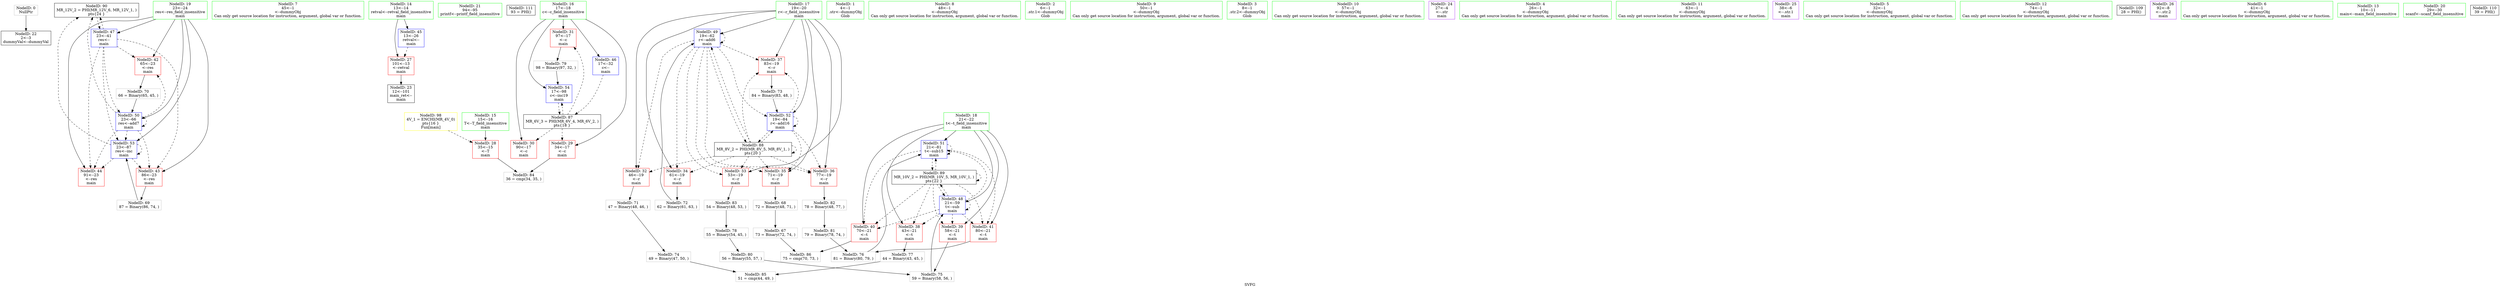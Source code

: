 digraph "SVFG" {
	label="SVFG";

	Node0x55a20394ed60 [shape=record,color=grey,label="{NodeID: 0\nNullPtr}"];
	Node0x55a20394ed60 -> Node0x55a203962f00[style=solid];
	Node0x55a20396bf00 [shape=record,color=black,label="{NodeID: 90\nMR_12V_2 = PHI(MR_12V_6, MR_12V_1, )\npts\{24 \}\n}"];
	Node0x55a20396bf00 -> Node0x55a203964380[style=dashed];
	Node0x55a203961e10 [shape=record,color=green,label="{NodeID: 7\n45\<--1\n\<--dummyObj\nCan only get source location for instruction, argument, global var or function.}"];
	Node0x55a203962890 [shape=record,color=green,label="{NodeID: 14\n13\<--14\nretval\<--retval_field_insensitive\nmain\n}"];
	Node0x55a203962890 -> Node0x55a203963340[style=solid];
	Node0x55a203962890 -> Node0x55a2039641e0[style=solid];
	Node0x55a203962e00 [shape=record,color=green,label="{NodeID: 21\n94\<--95\nprintf\<--printf_field_insensitive\n}"];
	Node0x55a2039749a0 [shape=record,color=black,label="{NodeID: 111\n93 = PHI()\n}"];
	Node0x55a203963410 [shape=record,color=red,label="{NodeID: 28\n35\<--15\n\<--T\nmain\n}"];
	Node0x55a203963410 -> Node0x55a203967c90[style=solid];
	Node0x55a2039639c0 [shape=record,color=red,label="{NodeID: 35\n71\<--19\n\<--r\nmain\n}"];
	Node0x55a2039639c0 -> Node0x55a203966490[style=solid];
	Node0x55a203963f70 [shape=record,color=red,label="{NodeID: 42\n65\<--23\n\<--res\nmain\n}"];
	Node0x55a203963f70 -> Node0x55a203966790[style=solid];
	Node0x55a203964d30 [shape=record,color=blue,label="{NodeID: 49\n19\<--62\nr\<--add6\nmain\n}"];
	Node0x55a203964d30 -> Node0x55a203963750[style=dashed];
	Node0x55a203964d30 -> Node0x55a203963820[style=dashed];
	Node0x55a203964d30 -> Node0x55a2039638f0[style=dashed];
	Node0x55a203964d30 -> Node0x55a2039639c0[style=dashed];
	Node0x55a203964d30 -> Node0x55a203963a90[style=dashed];
	Node0x55a203964d30 -> Node0x55a203963b60[style=dashed];
	Node0x55a203964d30 -> Node0x55a203964d30[style=dashed];
	Node0x55a203964d30 -> Node0x55a203964fa0[style=dashed];
	Node0x55a203964d30 -> Node0x55a20396b500[style=dashed];
	Node0x55a203966790 [shape=record,color=grey,label="{NodeID: 70\n66 = Binary(65, 45, )\n}"];
	Node0x55a203966790 -> Node0x55a203964e00[style=solid];
	Node0x55a203967210 [shape=record,color=grey,label="{NodeID: 77\n44 = Binary(43, 45, )\n}"];
	Node0x55a203967210 -> Node0x55a203967e10[style=solid];
	Node0x55a203967c90 [shape=record,color=grey,label="{NodeID: 84\n36 = cmp(34, 35, )\n}"];
	Node0x55a20394e150 [shape=record,color=green,label="{NodeID: 1\n4\<--1\n.str\<--dummyObj\nGlob }"];
	Node0x55a203961ea0 [shape=record,color=green,label="{NodeID: 8\n48\<--1\n\<--dummyObj\nCan only get source location for instruction, argument, global var or function.}"];
	Node0x55a203964a60 [shape=record,color=yellow,style=double,label="{NodeID: 98\n4V_1 = ENCHI(MR_4V_0)\npts\{16 \}\nFun[main]}"];
	Node0x55a203964a60 -> Node0x55a203963410[style=dashed];
	Node0x55a203962920 [shape=record,color=green,label="{NodeID: 15\n15\<--16\nT\<--T_field_insensitive\nmain\n}"];
	Node0x55a203962920 -> Node0x55a203963410[style=solid];
	Node0x55a203962f00 [shape=record,color=black,label="{NodeID: 22\n2\<--3\ndummyVal\<--dummyVal\n}"];
	Node0x55a2039634e0 [shape=record,color=red,label="{NodeID: 29\n34\<--17\n\<--c\nmain\n}"];
	Node0x55a2039634e0 -> Node0x55a203967c90[style=solid];
	Node0x55a203963a90 [shape=record,color=red,label="{NodeID: 36\n77\<--19\n\<--r\nmain\n}"];
	Node0x55a203963a90 -> Node0x55a203967990[style=solid];
	Node0x55a203964040 [shape=record,color=red,label="{NodeID: 43\n86\<--23\n\<--res\nmain\n}"];
	Node0x55a203964040 -> Node0x55a203966610[style=solid];
	Node0x55a203964e00 [shape=record,color=blue,label="{NodeID: 50\n23\<--66\nres\<--add7\nmain\n}"];
	Node0x55a203964e00 -> Node0x55a203963f70[style=dashed];
	Node0x55a203964e00 -> Node0x55a203964040[style=dashed];
	Node0x55a203964e00 -> Node0x55a203964110[style=dashed];
	Node0x55a203964e00 -> Node0x55a203964e00[style=dashed];
	Node0x55a203964e00 -> Node0x55a203965070[style=dashed];
	Node0x55a203964e00 -> Node0x55a20396bf00[style=dashed];
	Node0x55a203966910 [shape=record,color=grey,label="{NodeID: 71\n47 = Binary(48, 46, )\n}"];
	Node0x55a203966910 -> Node0x55a203966d90[style=solid];
	Node0x55a203967390 [shape=record,color=grey,label="{NodeID: 78\n55 = Binary(54, 45, )\n}"];
	Node0x55a203967390 -> Node0x55a203967690[style=solid];
	Node0x55a203967e10 [shape=record,color=grey,label="{NodeID: 85\n51 = cmp(44, 49, )\n}"];
	Node0x55a20394e030 [shape=record,color=green,label="{NodeID: 2\n6\<--1\n.str.1\<--dummyObj\nGlob }"];
	Node0x55a203961f30 [shape=record,color=green,label="{NodeID: 9\n50\<--1\n\<--dummyObj\nCan only get source location for instruction, argument, global var or function.}"];
	Node0x55a2039629f0 [shape=record,color=green,label="{NodeID: 16\n17\<--18\nc\<--c_field_insensitive\nmain\n}"];
	Node0x55a2039629f0 -> Node0x55a2039634e0[style=solid];
	Node0x55a2039629f0 -> Node0x55a2039635b0[style=solid];
	Node0x55a2039629f0 -> Node0x55a203963680[style=solid];
	Node0x55a2039629f0 -> Node0x55a2039642b0[style=solid];
	Node0x55a2039629f0 -> Node0x55a203965140[style=solid];
	Node0x55a203963000 [shape=record,color=black,label="{NodeID: 23\n12\<--101\nmain_ret\<--\nmain\n}"];
	Node0x55a2039635b0 [shape=record,color=red,label="{NodeID: 30\n90\<--17\n\<--c\nmain\n}"];
	Node0x55a203963b60 [shape=record,color=red,label="{NodeID: 37\n83\<--19\n\<--r\nmain\n}"];
	Node0x55a203963b60 -> Node0x55a203966c10[style=solid];
	Node0x55a203964110 [shape=record,color=red,label="{NodeID: 44\n91\<--23\n\<--res\nmain\n}"];
	Node0x55a203964ed0 [shape=record,color=blue,label="{NodeID: 51\n21\<--81\nt\<--sub15\nmain\n}"];
	Node0x55a203964ed0 -> Node0x55a203963dd0[style=dashed];
	Node0x55a203964ed0 -> Node0x55a203963ea0[style=dashed];
	Node0x55a203964ed0 -> Node0x55a203964ed0[style=dashed];
	Node0x55a203964ed0 -> Node0x55a20396ba00[style=dashed];
	Node0x55a203966a90 [shape=record,color=grey,label="{NodeID: 72\n62 = Binary(61, 63, )\n}"];
	Node0x55a203966a90 -> Node0x55a203964d30[style=solid];
	Node0x55a203967510 [shape=record,color=grey,label="{NodeID: 79\n98 = Binary(97, 32, )\n}"];
	Node0x55a203967510 -> Node0x55a203965140[style=solid];
	Node0x55a203967f90 [shape=record,color=grey,label="{NodeID: 86\n75 = cmp(70, 73, )\n}"];
	Node0x55a20394dc20 [shape=record,color=green,label="{NodeID: 3\n8\<--1\n.str.2\<--dummyObj\nGlob }"];
	Node0x55a20394edf0 [shape=record,color=green,label="{NodeID: 10\n57\<--1\n\<--dummyObj\nCan only get source location for instruction, argument, global var or function.}"];
	Node0x55a203962ac0 [shape=record,color=green,label="{NodeID: 17\n19\<--20\nr\<--r_field_insensitive\nmain\n}"];
	Node0x55a203962ac0 -> Node0x55a203963750[style=solid];
	Node0x55a203962ac0 -> Node0x55a203963820[style=solid];
	Node0x55a203962ac0 -> Node0x55a2039638f0[style=solid];
	Node0x55a203962ac0 -> Node0x55a2039639c0[style=solid];
	Node0x55a203962ac0 -> Node0x55a203963a90[style=solid];
	Node0x55a203962ac0 -> Node0x55a203963b60[style=solid];
	Node0x55a203962ac0 -> Node0x55a203964d30[style=solid];
	Node0x55a203962ac0 -> Node0x55a203964fa0[style=solid];
	Node0x55a2039630d0 [shape=record,color=purple,label="{NodeID: 24\n27\<--4\n\<--.str\nmain\n}"];
	Node0x55a203963680 [shape=record,color=red,label="{NodeID: 31\n97\<--17\n\<--c\nmain\n}"];
	Node0x55a203963680 -> Node0x55a203967510[style=solid];
	Node0x55a203963c30 [shape=record,color=red,label="{NodeID: 38\n43\<--21\n\<--t\nmain\n}"];
	Node0x55a203963c30 -> Node0x55a203967210[style=solid];
	Node0x55a2039641e0 [shape=record,color=blue,label="{NodeID: 45\n13\<--26\nretval\<--\nmain\n}"];
	Node0x55a2039641e0 -> Node0x55a203963340[style=dashed];
	Node0x55a203964fa0 [shape=record,color=blue,label="{NodeID: 52\n19\<--84\nr\<--add16\nmain\n}"];
	Node0x55a203964fa0 -> Node0x55a2039639c0[style=dashed];
	Node0x55a203964fa0 -> Node0x55a203963a90[style=dashed];
	Node0x55a203964fa0 -> Node0x55a203963b60[style=dashed];
	Node0x55a203964fa0 -> Node0x55a203964fa0[style=dashed];
	Node0x55a203964fa0 -> Node0x55a20396b500[style=dashed];
	Node0x55a203966c10 [shape=record,color=grey,label="{NodeID: 73\n84 = Binary(83, 48, )\n}"];
	Node0x55a203966c10 -> Node0x55a203964fa0[style=solid];
	Node0x55a203967690 [shape=record,color=grey,label="{NodeID: 80\n56 = Binary(55, 57, )\n}"];
	Node0x55a203967690 -> Node0x55a203966f10[style=solid];
	Node0x55a20396b000 [shape=record,color=black,label="{NodeID: 87\nMR_6V_3 = PHI(MR_6V_4, MR_6V_2, )\npts\{18 \}\n}"];
	Node0x55a20396b000 -> Node0x55a2039634e0[style=dashed];
	Node0x55a20396b000 -> Node0x55a2039635b0[style=dashed];
	Node0x55a20396b000 -> Node0x55a203963680[style=dashed];
	Node0x55a20396b000 -> Node0x55a203965140[style=dashed];
	Node0x55a20394dad0 [shape=record,color=green,label="{NodeID: 4\n26\<--1\n\<--dummyObj\nCan only get source location for instruction, argument, global var or function.}"];
	Node0x55a20394eec0 [shape=record,color=green,label="{NodeID: 11\n63\<--1\n\<--dummyObj\nCan only get source location for instruction, argument, global var or function.}"];
	Node0x55a203962b90 [shape=record,color=green,label="{NodeID: 18\n21\<--22\nt\<--t_field_insensitive\nmain\n}"];
	Node0x55a203962b90 -> Node0x55a203963c30[style=solid];
	Node0x55a203962b90 -> Node0x55a203963d00[style=solid];
	Node0x55a203962b90 -> Node0x55a203963dd0[style=solid];
	Node0x55a203962b90 -> Node0x55a203963ea0[style=solid];
	Node0x55a203962b90 -> Node0x55a203964c60[style=solid];
	Node0x55a203962b90 -> Node0x55a203964ed0[style=solid];
	Node0x55a2039631a0 [shape=record,color=purple,label="{NodeID: 25\n38\<--6\n\<--.str.1\nmain\n}"];
	Node0x55a203963750 [shape=record,color=red,label="{NodeID: 32\n46\<--19\n\<--r\nmain\n}"];
	Node0x55a203963750 -> Node0x55a203966910[style=solid];
	Node0x55a203963d00 [shape=record,color=red,label="{NodeID: 39\n58\<--21\n\<--t\nmain\n}"];
	Node0x55a203963d00 -> Node0x55a203966f10[style=solid];
	Node0x55a2039642b0 [shape=record,color=blue,label="{NodeID: 46\n17\<--32\nc\<--\nmain\n}"];
	Node0x55a2039642b0 -> Node0x55a20396b000[style=dashed];
	Node0x55a203965070 [shape=record,color=blue,label="{NodeID: 53\n23\<--87\nres\<--inc\nmain\n}"];
	Node0x55a203965070 -> Node0x55a203964040[style=dashed];
	Node0x55a203965070 -> Node0x55a203964110[style=dashed];
	Node0x55a203965070 -> Node0x55a203965070[style=dashed];
	Node0x55a203965070 -> Node0x55a20396bf00[style=dashed];
	Node0x55a203966310 [shape=record,color=grey,label="{NodeID: 67\n73 = Binary(72, 74, )\n}"];
	Node0x55a203966310 -> Node0x55a203967f90[style=solid];
	Node0x55a203966d90 [shape=record,color=grey,label="{NodeID: 74\n49 = Binary(47, 50, )\n}"];
	Node0x55a203966d90 -> Node0x55a203967e10[style=solid];
	Node0x55a203967810 [shape=record,color=grey,label="{NodeID: 81\n79 = Binary(78, 74, )\n}"];
	Node0x55a203967810 -> Node0x55a203967090[style=solid];
	Node0x55a20396b500 [shape=record,color=black,label="{NodeID: 88\nMR_8V_2 = PHI(MR_8V_5, MR_8V_1, )\npts\{20 \}\n}"];
	Node0x55a20396b500 -> Node0x55a203963750[style=dashed];
	Node0x55a20396b500 -> Node0x55a203963820[style=dashed];
	Node0x55a20396b500 -> Node0x55a2039638f0[style=dashed];
	Node0x55a20396b500 -> Node0x55a2039639c0[style=dashed];
	Node0x55a20396b500 -> Node0x55a203963a90[style=dashed];
	Node0x55a20396b500 -> Node0x55a203963b60[style=dashed];
	Node0x55a20396b500 -> Node0x55a203964d30[style=dashed];
	Node0x55a20396b500 -> Node0x55a203964fa0[style=dashed];
	Node0x55a20396b500 -> Node0x55a20396b500[style=dashed];
	Node0x55a203961ad0 [shape=record,color=green,label="{NodeID: 5\n32\<--1\n\<--dummyObj\nCan only get source location for instruction, argument, global var or function.}"];
	Node0x55a20394ef90 [shape=record,color=green,label="{NodeID: 12\n74\<--1\n\<--dummyObj\nCan only get source location for instruction, argument, global var or function.}"];
	Node0x55a203962c60 [shape=record,color=green,label="{NodeID: 19\n23\<--24\nres\<--res_field_insensitive\nmain\n}"];
	Node0x55a203962c60 -> Node0x55a203963f70[style=solid];
	Node0x55a203962c60 -> Node0x55a203964040[style=solid];
	Node0x55a203962c60 -> Node0x55a203964110[style=solid];
	Node0x55a203962c60 -> Node0x55a203964380[style=solid];
	Node0x55a203962c60 -> Node0x55a203964e00[style=solid];
	Node0x55a203962c60 -> Node0x55a203965070[style=solid];
	Node0x55a2038497a0 [shape=record,color=black,label="{NodeID: 109\n28 = PHI()\n}"];
	Node0x55a203963270 [shape=record,color=purple,label="{NodeID: 26\n92\<--8\n\<--.str.2\nmain\n}"];
	Node0x55a203963820 [shape=record,color=red,label="{NodeID: 33\n53\<--19\n\<--r\nmain\n}"];
	Node0x55a203963820 -> Node0x55a203967b10[style=solid];
	Node0x55a203963dd0 [shape=record,color=red,label="{NodeID: 40\n70\<--21\n\<--t\nmain\n}"];
	Node0x55a203963dd0 -> Node0x55a203967f90[style=solid];
	Node0x55a203964380 [shape=record,color=blue,label="{NodeID: 47\n23\<--41\nres\<--\nmain\n}"];
	Node0x55a203964380 -> Node0x55a203963f70[style=dashed];
	Node0x55a203964380 -> Node0x55a203964040[style=dashed];
	Node0x55a203964380 -> Node0x55a203964110[style=dashed];
	Node0x55a203964380 -> Node0x55a203964e00[style=dashed];
	Node0x55a203964380 -> Node0x55a203965070[style=dashed];
	Node0x55a203964380 -> Node0x55a20396bf00[style=dashed];
	Node0x55a203965140 [shape=record,color=blue,label="{NodeID: 54\n17\<--98\nc\<--inc19\nmain\n}"];
	Node0x55a203965140 -> Node0x55a20396b000[style=dashed];
	Node0x55a203966490 [shape=record,color=grey,label="{NodeID: 68\n72 = Binary(48, 71, )\n}"];
	Node0x55a203966490 -> Node0x55a203966310[style=solid];
	Node0x55a203966f10 [shape=record,color=grey,label="{NodeID: 75\n59 = Binary(58, 56, )\n}"];
	Node0x55a203966f10 -> Node0x55a203964c60[style=solid];
	Node0x55a203967990 [shape=record,color=grey,label="{NodeID: 82\n78 = Binary(48, 77, )\n}"];
	Node0x55a203967990 -> Node0x55a203967810[style=solid];
	Node0x55a20396ba00 [shape=record,color=black,label="{NodeID: 89\nMR_10V_2 = PHI(MR_10V_5, MR_10V_1, )\npts\{22 \}\n}"];
	Node0x55a20396ba00 -> Node0x55a203963c30[style=dashed];
	Node0x55a20396ba00 -> Node0x55a203963d00[style=dashed];
	Node0x55a20396ba00 -> Node0x55a203963dd0[style=dashed];
	Node0x55a20396ba00 -> Node0x55a203963ea0[style=dashed];
	Node0x55a20396ba00 -> Node0x55a203964c60[style=dashed];
	Node0x55a20396ba00 -> Node0x55a203964ed0[style=dashed];
	Node0x55a20396ba00 -> Node0x55a20396ba00[style=dashed];
	Node0x55a203961b60 [shape=record,color=green,label="{NodeID: 6\n41\<--1\n\<--dummyObj\nCan only get source location for instruction, argument, global var or function.}"];
	Node0x55a203962800 [shape=record,color=green,label="{NodeID: 13\n10\<--11\nmain\<--main_field_insensitive\n}"];
	Node0x55a203962d30 [shape=record,color=green,label="{NodeID: 20\n29\<--30\nscanf\<--scanf_field_insensitive\n}"];
	Node0x55a2039748a0 [shape=record,color=black,label="{NodeID: 110\n39 = PHI()\n}"];
	Node0x55a203963340 [shape=record,color=red,label="{NodeID: 27\n101\<--13\n\<--retval\nmain\n}"];
	Node0x55a203963340 -> Node0x55a203963000[style=solid];
	Node0x55a2039638f0 [shape=record,color=red,label="{NodeID: 34\n61\<--19\n\<--r\nmain\n}"];
	Node0x55a2039638f0 -> Node0x55a203966a90[style=solid];
	Node0x55a203963ea0 [shape=record,color=red,label="{NodeID: 41\n80\<--21\n\<--t\nmain\n}"];
	Node0x55a203963ea0 -> Node0x55a203967090[style=solid];
	Node0x55a203964c60 [shape=record,color=blue,label="{NodeID: 48\n21\<--59\nt\<--sub\nmain\n}"];
	Node0x55a203964c60 -> Node0x55a203963c30[style=dashed];
	Node0x55a203964c60 -> Node0x55a203963d00[style=dashed];
	Node0x55a203964c60 -> Node0x55a203963dd0[style=dashed];
	Node0x55a203964c60 -> Node0x55a203963ea0[style=dashed];
	Node0x55a203964c60 -> Node0x55a203964c60[style=dashed];
	Node0x55a203964c60 -> Node0x55a203964ed0[style=dashed];
	Node0x55a203964c60 -> Node0x55a20396ba00[style=dashed];
	Node0x55a203966610 [shape=record,color=grey,label="{NodeID: 69\n87 = Binary(86, 74, )\n}"];
	Node0x55a203966610 -> Node0x55a203965070[style=solid];
	Node0x55a203967090 [shape=record,color=grey,label="{NodeID: 76\n81 = Binary(80, 79, )\n}"];
	Node0x55a203967090 -> Node0x55a203964ed0[style=solid];
	Node0x55a203967b10 [shape=record,color=grey,label="{NodeID: 83\n54 = Binary(48, 53, )\n}"];
	Node0x55a203967b10 -> Node0x55a203967390[style=solid];
}
